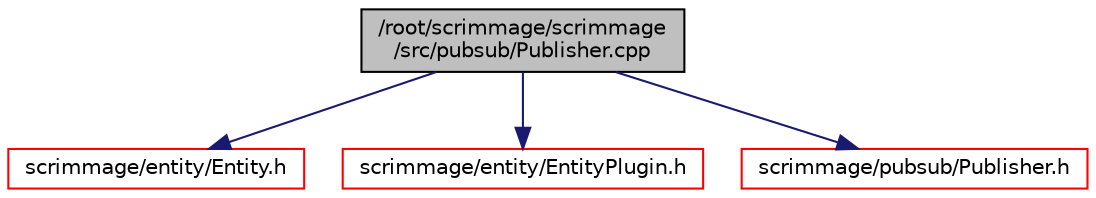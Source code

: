 digraph "/root/scrimmage/scrimmage/src/pubsub/Publisher.cpp"
{
 // LATEX_PDF_SIZE
  edge [fontname="Helvetica",fontsize="10",labelfontname="Helvetica",labelfontsize="10"];
  node [fontname="Helvetica",fontsize="10",shape=record];
  Node1 [label="/root/scrimmage/scrimmage\l/src/pubsub/Publisher.cpp",height=0.2,width=0.4,color="black", fillcolor="grey75", style="filled", fontcolor="black",tooltip="Brief file description."];
  Node1 -> Node2 [color="midnightblue",fontsize="10",style="solid",fontname="Helvetica"];
  Node2 [label="scrimmage/entity/Entity.h",height=0.2,width=0.4,color="red", fillcolor="white", style="filled",URL="$Entity_8h.html",tooltip="Brief file description."];
  Node1 -> Node19 [color="midnightblue",fontsize="10",style="solid",fontname="Helvetica"];
  Node19 [label="scrimmage/entity/EntityPlugin.h",height=0.2,width=0.4,color="red", fillcolor="white", style="filled",URL="$EntityPlugin_8h.html",tooltip="Brief file description."];
  Node1 -> Node36 [color="midnightblue",fontsize="10",style="solid",fontname="Helvetica"];
  Node36 [label="scrimmage/pubsub/Publisher.h",height=0.2,width=0.4,color="red", fillcolor="white", style="filled",URL="$Publisher_8h.html",tooltip="Brief file description."];
}
